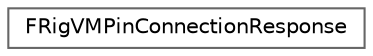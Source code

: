 digraph "Graphical Class Hierarchy"
{
 // INTERACTIVE_SVG=YES
 // LATEX_PDF_SIZE
  bgcolor="transparent";
  edge [fontname=Helvetica,fontsize=10,labelfontname=Helvetica,labelfontsize=10];
  node [fontname=Helvetica,fontsize=10,shape=box,height=0.2,width=0.4];
  rankdir="LR";
  Node0 [id="Node000000",label="FRigVMPinConnectionResponse",height=0.2,width=0.4,color="grey40", fillcolor="white", style="filled",URL="$d9/d0d/structFRigVMPinConnectionResponse.html",tooltip="Struct used to extend the response to a connection request to include breaking parents/children."];
}
